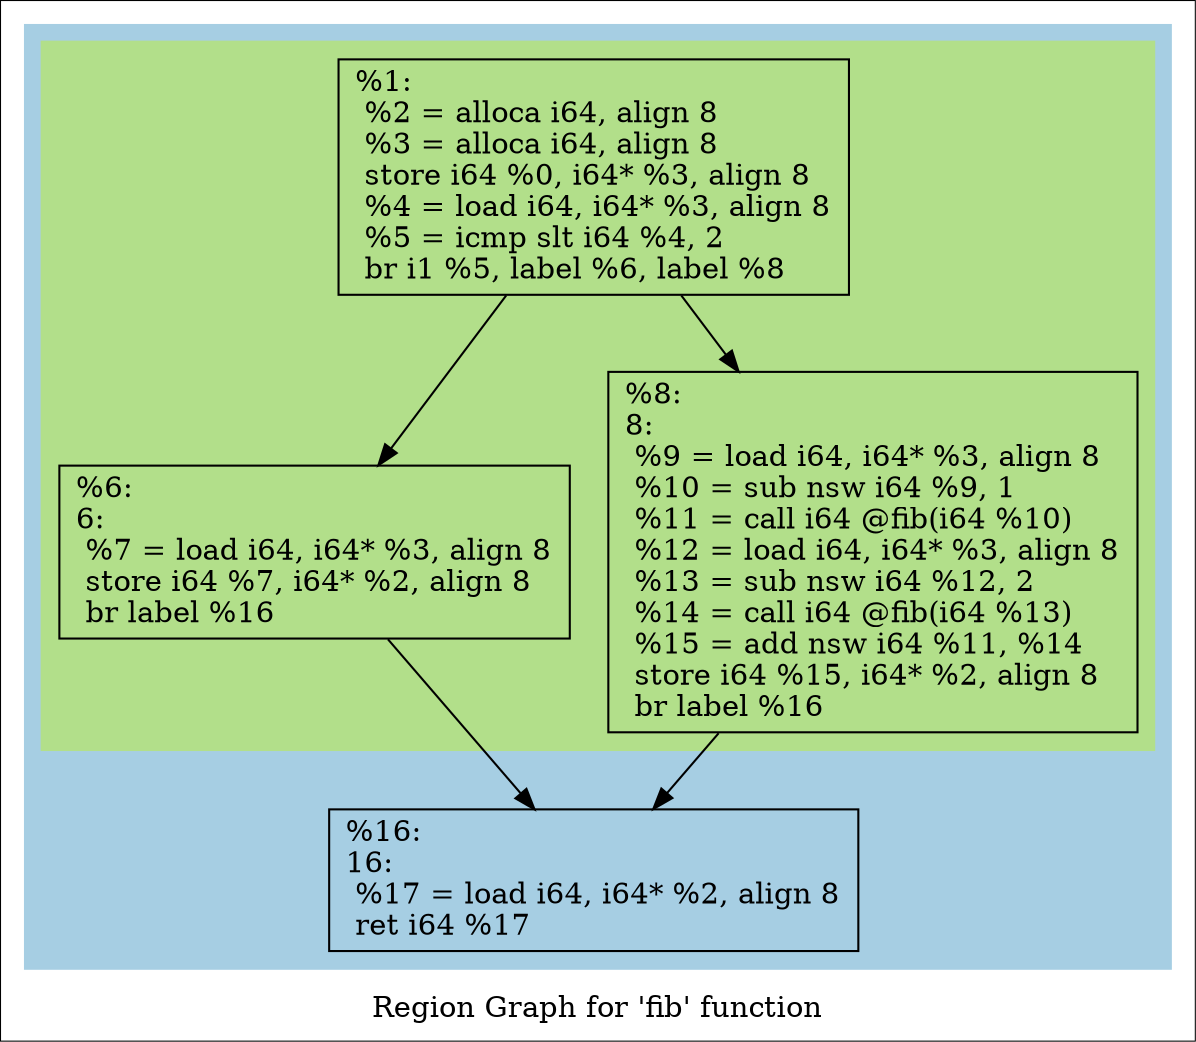 digraph "Region Graph for 'fib' function" {
	label="Region Graph for 'fib' function";

	Node0x5580177346b0 [shape=record,label="{%1:\l  %2 = alloca i64, align 8\l  %3 = alloca i64, align 8\l  store i64 %0, i64* %3, align 8\l  %4 = load i64, i64* %3, align 8\l  %5 = icmp slt i64 %4, 2\l  br i1 %5, label %6, label %8\l}"];
	Node0x5580177346b0 -> Node0x55801772af10;
	Node0x5580177346b0 -> Node0x55801772b350;
	Node0x55801772af10 [shape=record,label="{%6:\l6:                                                \l  %7 = load i64, i64* %3, align 8\l  store i64 %7, i64* %2, align 8\l  br label %16\l}"];
	Node0x55801772af10 -> Node0x55801772b520;
	Node0x55801772b520 [shape=record,label="{%16:\l16:                                               \l  %17 = load i64, i64* %2, align 8\l  ret i64 %17\l}"];
	Node0x55801772b350 [shape=record,label="{%8:\l8:                                                \l  %9 = load i64, i64* %3, align 8\l  %10 = sub nsw i64 %9, 1\l  %11 = call i64 @fib(i64 %10)\l  %12 = load i64, i64* %3, align 8\l  %13 = sub nsw i64 %12, 2\l  %14 = call i64 @fib(i64 %13)\l  %15 = add nsw i64 %11, %14\l  store i64 %15, i64* %2, align 8\l  br label %16\l}"];
	Node0x55801772b350 -> Node0x55801772b520;
	colorscheme = "paired12"
        subgraph cluster_0x558017730500 {
          label = "";
          style = filled;
          color = 1
          subgraph cluster_0x558017730340 {
            label = "";
            style = filled;
            color = 3
            Node0x5580177346b0;
            Node0x55801772af10;
            Node0x55801772b350;
          }
          Node0x55801772b520;
        }
}
